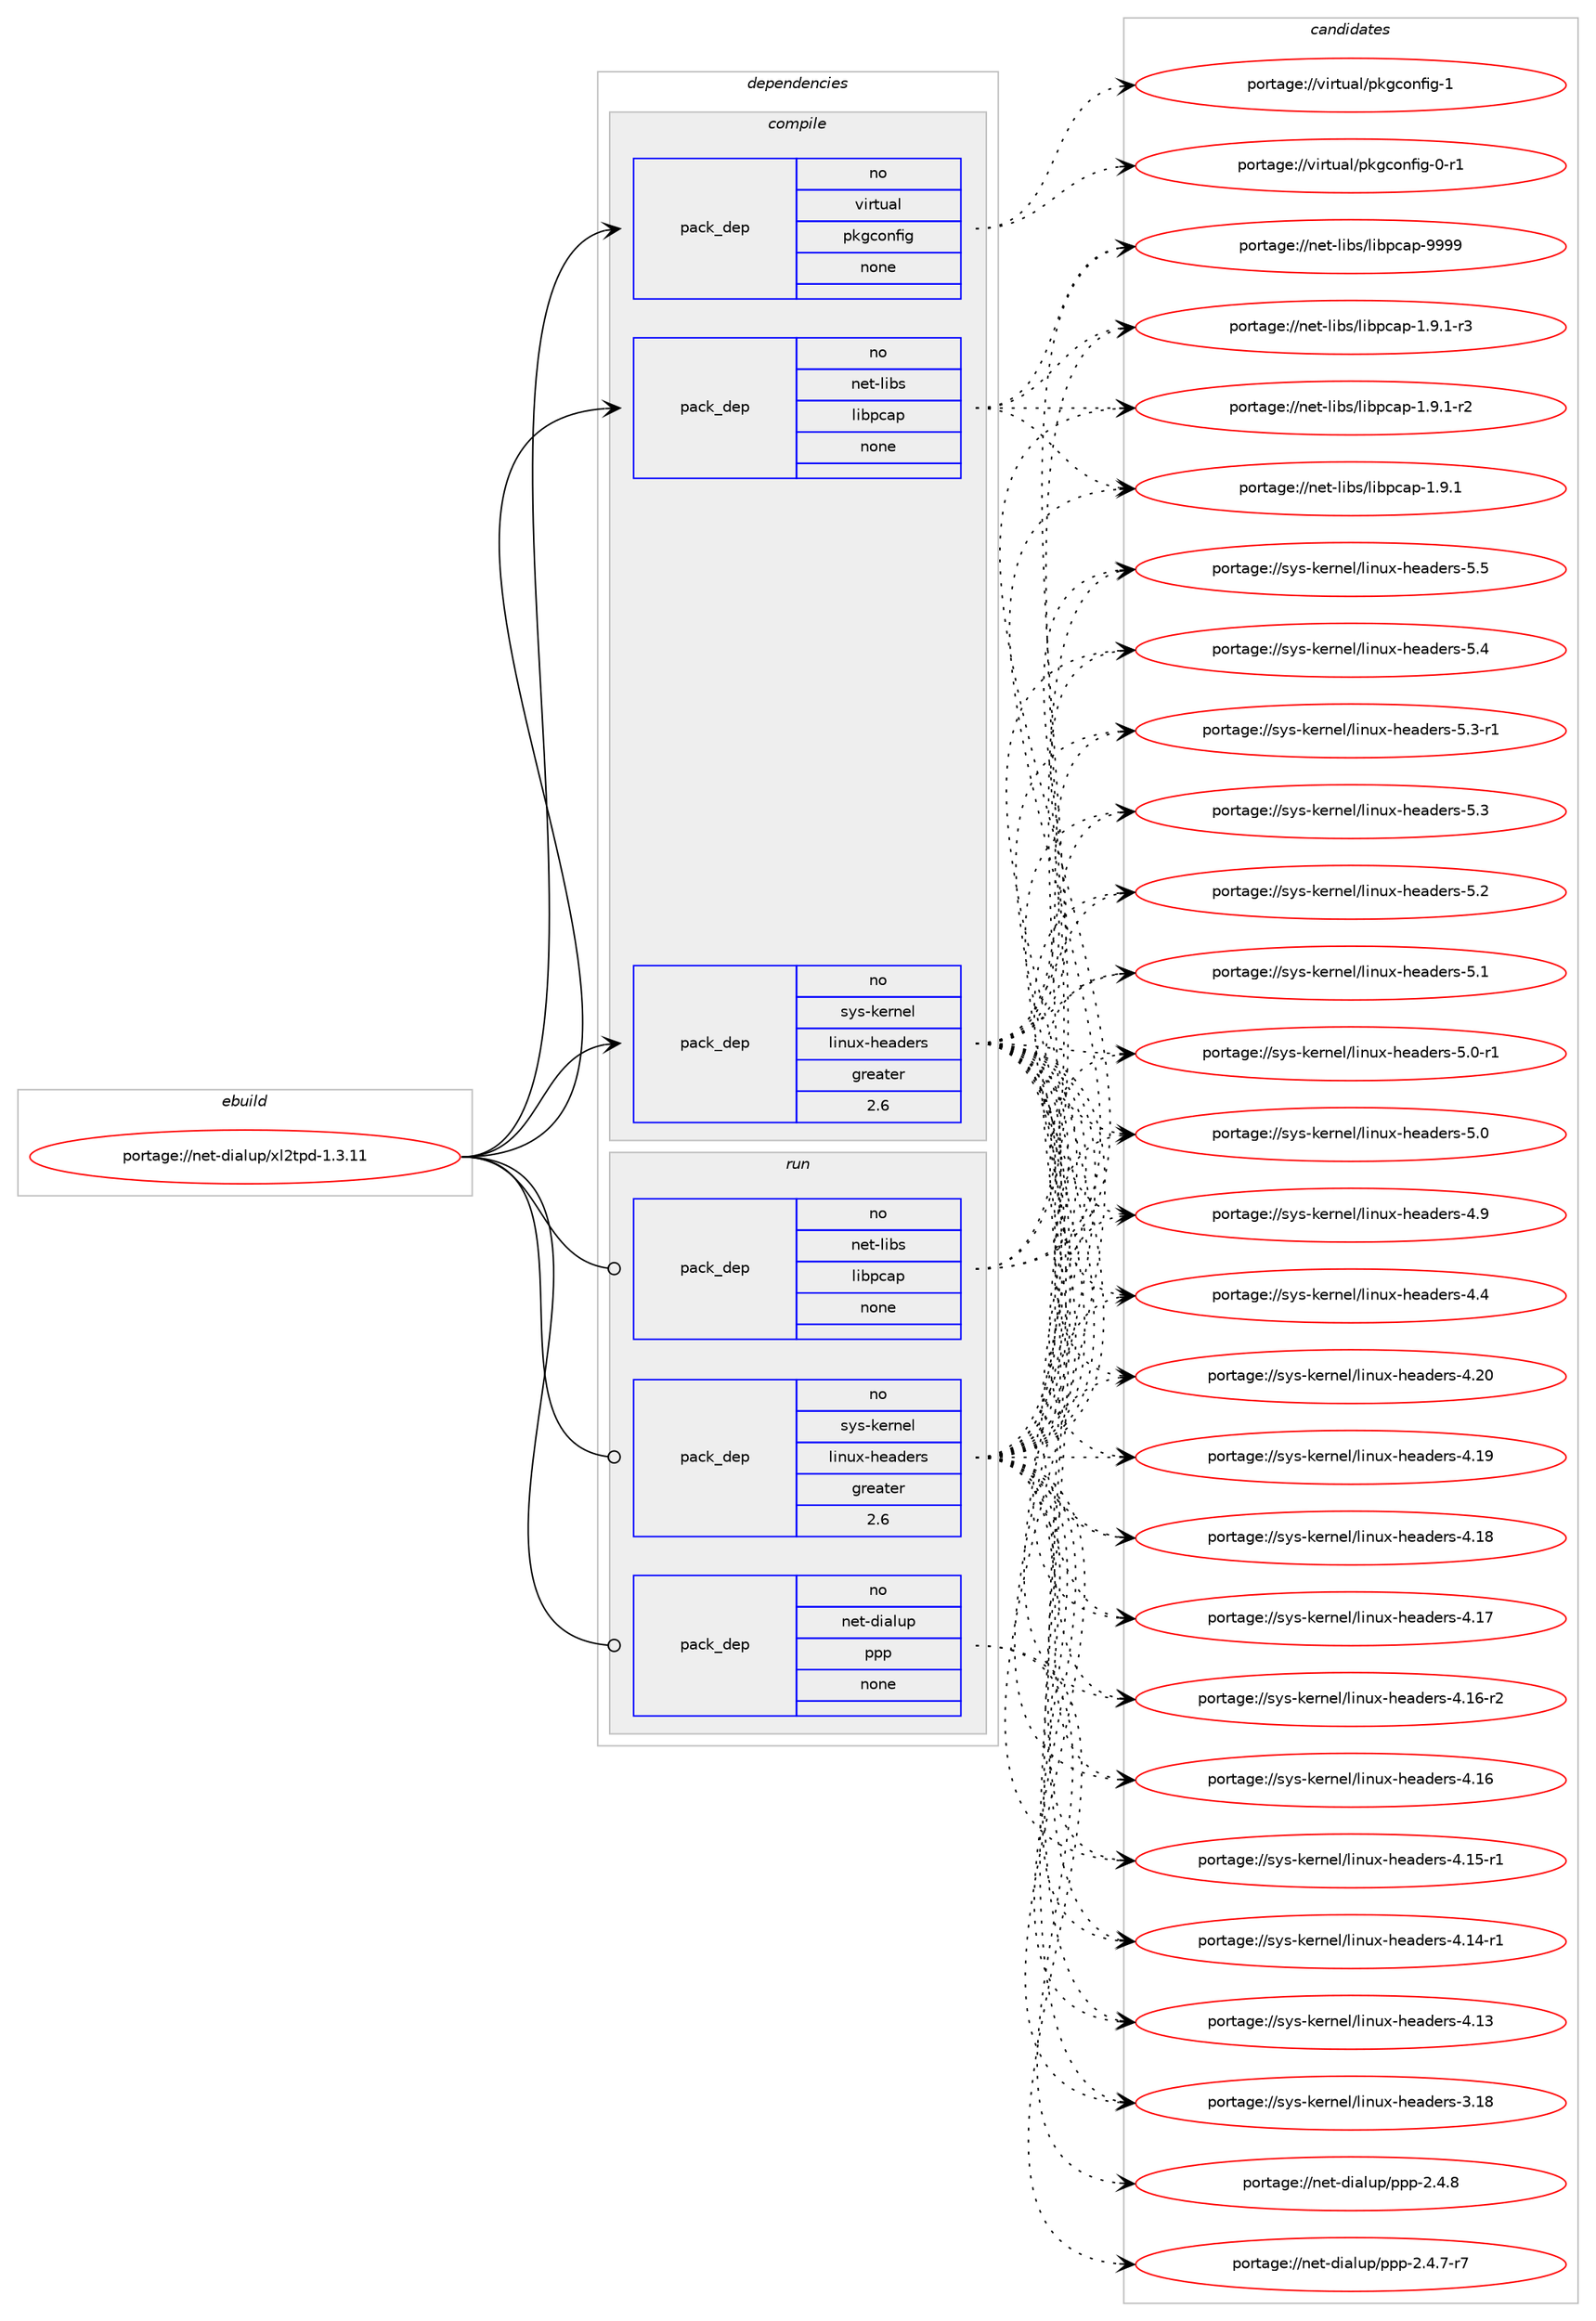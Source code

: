 digraph prolog {

# *************
# Graph options
# *************

newrank=true;
concentrate=true;
compound=true;
graph [rankdir=LR,fontname=Helvetica,fontsize=10,ranksep=1.5];#, ranksep=2.5, nodesep=0.2];
edge  [arrowhead=vee];
node  [fontname=Helvetica,fontsize=10];

# **********
# The ebuild
# **********

subgraph cluster_leftcol {
color=gray;
rank=same;
label=<<i>ebuild</i>>;
id [label="portage://net-dialup/xl2tpd-1.3.11", color=red, width=4, href="../net-dialup/xl2tpd-1.3.11.svg"];
}

# ****************
# The dependencies
# ****************

subgraph cluster_midcol {
color=gray;
label=<<i>dependencies</i>>;
subgraph cluster_compile {
fillcolor="#eeeeee";
style=filled;
label=<<i>compile</i>>;
subgraph pack50593 {
dependency65324 [label=<<TABLE BORDER="0" CELLBORDER="1" CELLSPACING="0" CELLPADDING="4" WIDTH="220"><TR><TD ROWSPAN="6" CELLPADDING="30">pack_dep</TD></TR><TR><TD WIDTH="110">no</TD></TR><TR><TD>net-libs</TD></TR><TR><TD>libpcap</TD></TR><TR><TD>none</TD></TR><TR><TD></TD></TR></TABLE>>, shape=none, color=blue];
}
id:e -> dependency65324:w [weight=20,style="solid",arrowhead="vee"];
subgraph pack50594 {
dependency65325 [label=<<TABLE BORDER="0" CELLBORDER="1" CELLSPACING="0" CELLPADDING="4" WIDTH="220"><TR><TD ROWSPAN="6" CELLPADDING="30">pack_dep</TD></TR><TR><TD WIDTH="110">no</TD></TR><TR><TD>sys-kernel</TD></TR><TR><TD>linux-headers</TD></TR><TR><TD>greater</TD></TR><TR><TD>2.6</TD></TR></TABLE>>, shape=none, color=blue];
}
id:e -> dependency65325:w [weight=20,style="solid",arrowhead="vee"];
subgraph pack50595 {
dependency65326 [label=<<TABLE BORDER="0" CELLBORDER="1" CELLSPACING="0" CELLPADDING="4" WIDTH="220"><TR><TD ROWSPAN="6" CELLPADDING="30">pack_dep</TD></TR><TR><TD WIDTH="110">no</TD></TR><TR><TD>virtual</TD></TR><TR><TD>pkgconfig</TD></TR><TR><TD>none</TD></TR><TR><TD></TD></TR></TABLE>>, shape=none, color=blue];
}
id:e -> dependency65326:w [weight=20,style="solid",arrowhead="vee"];
}
subgraph cluster_compileandrun {
fillcolor="#eeeeee";
style=filled;
label=<<i>compile and run</i>>;
}
subgraph cluster_run {
fillcolor="#eeeeee";
style=filled;
label=<<i>run</i>>;
subgraph pack50596 {
dependency65327 [label=<<TABLE BORDER="0" CELLBORDER="1" CELLSPACING="0" CELLPADDING="4" WIDTH="220"><TR><TD ROWSPAN="6" CELLPADDING="30">pack_dep</TD></TR><TR><TD WIDTH="110">no</TD></TR><TR><TD>net-dialup</TD></TR><TR><TD>ppp</TD></TR><TR><TD>none</TD></TR><TR><TD></TD></TR></TABLE>>, shape=none, color=blue];
}
id:e -> dependency65327:w [weight=20,style="solid",arrowhead="odot"];
subgraph pack50597 {
dependency65328 [label=<<TABLE BORDER="0" CELLBORDER="1" CELLSPACING="0" CELLPADDING="4" WIDTH="220"><TR><TD ROWSPAN="6" CELLPADDING="30">pack_dep</TD></TR><TR><TD WIDTH="110">no</TD></TR><TR><TD>net-libs</TD></TR><TR><TD>libpcap</TD></TR><TR><TD>none</TD></TR><TR><TD></TD></TR></TABLE>>, shape=none, color=blue];
}
id:e -> dependency65328:w [weight=20,style="solid",arrowhead="odot"];
subgraph pack50598 {
dependency65329 [label=<<TABLE BORDER="0" CELLBORDER="1" CELLSPACING="0" CELLPADDING="4" WIDTH="220"><TR><TD ROWSPAN="6" CELLPADDING="30">pack_dep</TD></TR><TR><TD WIDTH="110">no</TD></TR><TR><TD>sys-kernel</TD></TR><TR><TD>linux-headers</TD></TR><TR><TD>greater</TD></TR><TR><TD>2.6</TD></TR></TABLE>>, shape=none, color=blue];
}
id:e -> dependency65329:w [weight=20,style="solid",arrowhead="odot"];
}
}

# **************
# The candidates
# **************

subgraph cluster_choices {
rank=same;
color=gray;
label=<<i>candidates</i>>;

subgraph choice50593 {
color=black;
nodesep=1;
choice1101011164510810598115471081059811299971124557575757 [label="portage://net-libs/libpcap-9999", color=red, width=4,href="../net-libs/libpcap-9999.svg"];
choice1101011164510810598115471081059811299971124549465746494511451 [label="portage://net-libs/libpcap-1.9.1-r3", color=red, width=4,href="../net-libs/libpcap-1.9.1-r3.svg"];
choice1101011164510810598115471081059811299971124549465746494511450 [label="portage://net-libs/libpcap-1.9.1-r2", color=red, width=4,href="../net-libs/libpcap-1.9.1-r2.svg"];
choice110101116451081059811547108105981129997112454946574649 [label="portage://net-libs/libpcap-1.9.1", color=red, width=4,href="../net-libs/libpcap-1.9.1.svg"];
dependency65324:e -> choice1101011164510810598115471081059811299971124557575757:w [style=dotted,weight="100"];
dependency65324:e -> choice1101011164510810598115471081059811299971124549465746494511451:w [style=dotted,weight="100"];
dependency65324:e -> choice1101011164510810598115471081059811299971124549465746494511450:w [style=dotted,weight="100"];
dependency65324:e -> choice110101116451081059811547108105981129997112454946574649:w [style=dotted,weight="100"];
}
subgraph choice50594 {
color=black;
nodesep=1;
choice1151211154510710111411010110847108105110117120451041019710010111411545534653 [label="portage://sys-kernel/linux-headers-5.5", color=red, width=4,href="../sys-kernel/linux-headers-5.5.svg"];
choice1151211154510710111411010110847108105110117120451041019710010111411545534652 [label="portage://sys-kernel/linux-headers-5.4", color=red, width=4,href="../sys-kernel/linux-headers-5.4.svg"];
choice11512111545107101114110101108471081051101171204510410197100101114115455346514511449 [label="portage://sys-kernel/linux-headers-5.3-r1", color=red, width=4,href="../sys-kernel/linux-headers-5.3-r1.svg"];
choice1151211154510710111411010110847108105110117120451041019710010111411545534651 [label="portage://sys-kernel/linux-headers-5.3", color=red, width=4,href="../sys-kernel/linux-headers-5.3.svg"];
choice1151211154510710111411010110847108105110117120451041019710010111411545534650 [label="portage://sys-kernel/linux-headers-5.2", color=red, width=4,href="../sys-kernel/linux-headers-5.2.svg"];
choice1151211154510710111411010110847108105110117120451041019710010111411545534649 [label="portage://sys-kernel/linux-headers-5.1", color=red, width=4,href="../sys-kernel/linux-headers-5.1.svg"];
choice11512111545107101114110101108471081051101171204510410197100101114115455346484511449 [label="portage://sys-kernel/linux-headers-5.0-r1", color=red, width=4,href="../sys-kernel/linux-headers-5.0-r1.svg"];
choice1151211154510710111411010110847108105110117120451041019710010111411545534648 [label="portage://sys-kernel/linux-headers-5.0", color=red, width=4,href="../sys-kernel/linux-headers-5.0.svg"];
choice1151211154510710111411010110847108105110117120451041019710010111411545524657 [label="portage://sys-kernel/linux-headers-4.9", color=red, width=4,href="../sys-kernel/linux-headers-4.9.svg"];
choice1151211154510710111411010110847108105110117120451041019710010111411545524652 [label="portage://sys-kernel/linux-headers-4.4", color=red, width=4,href="../sys-kernel/linux-headers-4.4.svg"];
choice115121115451071011141101011084710810511011712045104101971001011141154552465048 [label="portage://sys-kernel/linux-headers-4.20", color=red, width=4,href="../sys-kernel/linux-headers-4.20.svg"];
choice115121115451071011141101011084710810511011712045104101971001011141154552464957 [label="portage://sys-kernel/linux-headers-4.19", color=red, width=4,href="../sys-kernel/linux-headers-4.19.svg"];
choice115121115451071011141101011084710810511011712045104101971001011141154552464956 [label="portage://sys-kernel/linux-headers-4.18", color=red, width=4,href="../sys-kernel/linux-headers-4.18.svg"];
choice115121115451071011141101011084710810511011712045104101971001011141154552464955 [label="portage://sys-kernel/linux-headers-4.17", color=red, width=4,href="../sys-kernel/linux-headers-4.17.svg"];
choice1151211154510710111411010110847108105110117120451041019710010111411545524649544511450 [label="portage://sys-kernel/linux-headers-4.16-r2", color=red, width=4,href="../sys-kernel/linux-headers-4.16-r2.svg"];
choice115121115451071011141101011084710810511011712045104101971001011141154552464954 [label="portage://sys-kernel/linux-headers-4.16", color=red, width=4,href="../sys-kernel/linux-headers-4.16.svg"];
choice1151211154510710111411010110847108105110117120451041019710010111411545524649534511449 [label="portage://sys-kernel/linux-headers-4.15-r1", color=red, width=4,href="../sys-kernel/linux-headers-4.15-r1.svg"];
choice1151211154510710111411010110847108105110117120451041019710010111411545524649524511449 [label="portage://sys-kernel/linux-headers-4.14-r1", color=red, width=4,href="../sys-kernel/linux-headers-4.14-r1.svg"];
choice115121115451071011141101011084710810511011712045104101971001011141154552464951 [label="portage://sys-kernel/linux-headers-4.13", color=red, width=4,href="../sys-kernel/linux-headers-4.13.svg"];
choice115121115451071011141101011084710810511011712045104101971001011141154551464956 [label="portage://sys-kernel/linux-headers-3.18", color=red, width=4,href="../sys-kernel/linux-headers-3.18.svg"];
dependency65325:e -> choice1151211154510710111411010110847108105110117120451041019710010111411545534653:w [style=dotted,weight="100"];
dependency65325:e -> choice1151211154510710111411010110847108105110117120451041019710010111411545534652:w [style=dotted,weight="100"];
dependency65325:e -> choice11512111545107101114110101108471081051101171204510410197100101114115455346514511449:w [style=dotted,weight="100"];
dependency65325:e -> choice1151211154510710111411010110847108105110117120451041019710010111411545534651:w [style=dotted,weight="100"];
dependency65325:e -> choice1151211154510710111411010110847108105110117120451041019710010111411545534650:w [style=dotted,weight="100"];
dependency65325:e -> choice1151211154510710111411010110847108105110117120451041019710010111411545534649:w [style=dotted,weight="100"];
dependency65325:e -> choice11512111545107101114110101108471081051101171204510410197100101114115455346484511449:w [style=dotted,weight="100"];
dependency65325:e -> choice1151211154510710111411010110847108105110117120451041019710010111411545534648:w [style=dotted,weight="100"];
dependency65325:e -> choice1151211154510710111411010110847108105110117120451041019710010111411545524657:w [style=dotted,weight="100"];
dependency65325:e -> choice1151211154510710111411010110847108105110117120451041019710010111411545524652:w [style=dotted,weight="100"];
dependency65325:e -> choice115121115451071011141101011084710810511011712045104101971001011141154552465048:w [style=dotted,weight="100"];
dependency65325:e -> choice115121115451071011141101011084710810511011712045104101971001011141154552464957:w [style=dotted,weight="100"];
dependency65325:e -> choice115121115451071011141101011084710810511011712045104101971001011141154552464956:w [style=dotted,weight="100"];
dependency65325:e -> choice115121115451071011141101011084710810511011712045104101971001011141154552464955:w [style=dotted,weight="100"];
dependency65325:e -> choice1151211154510710111411010110847108105110117120451041019710010111411545524649544511450:w [style=dotted,weight="100"];
dependency65325:e -> choice115121115451071011141101011084710810511011712045104101971001011141154552464954:w [style=dotted,weight="100"];
dependency65325:e -> choice1151211154510710111411010110847108105110117120451041019710010111411545524649534511449:w [style=dotted,weight="100"];
dependency65325:e -> choice1151211154510710111411010110847108105110117120451041019710010111411545524649524511449:w [style=dotted,weight="100"];
dependency65325:e -> choice115121115451071011141101011084710810511011712045104101971001011141154552464951:w [style=dotted,weight="100"];
dependency65325:e -> choice115121115451071011141101011084710810511011712045104101971001011141154551464956:w [style=dotted,weight="100"];
}
subgraph choice50595 {
color=black;
nodesep=1;
choice1181051141161179710847112107103991111101021051034549 [label="portage://virtual/pkgconfig-1", color=red, width=4,href="../virtual/pkgconfig-1.svg"];
choice11810511411611797108471121071039911111010210510345484511449 [label="portage://virtual/pkgconfig-0-r1", color=red, width=4,href="../virtual/pkgconfig-0-r1.svg"];
dependency65326:e -> choice1181051141161179710847112107103991111101021051034549:w [style=dotted,weight="100"];
dependency65326:e -> choice11810511411611797108471121071039911111010210510345484511449:w [style=dotted,weight="100"];
}
subgraph choice50596 {
color=black;
nodesep=1;
choice110101116451001059710811711247112112112455046524656 [label="portage://net-dialup/ppp-2.4.8", color=red, width=4,href="../net-dialup/ppp-2.4.8.svg"];
choice1101011164510010597108117112471121121124550465246554511455 [label="portage://net-dialup/ppp-2.4.7-r7", color=red, width=4,href="../net-dialup/ppp-2.4.7-r7.svg"];
dependency65327:e -> choice110101116451001059710811711247112112112455046524656:w [style=dotted,weight="100"];
dependency65327:e -> choice1101011164510010597108117112471121121124550465246554511455:w [style=dotted,weight="100"];
}
subgraph choice50597 {
color=black;
nodesep=1;
choice1101011164510810598115471081059811299971124557575757 [label="portage://net-libs/libpcap-9999", color=red, width=4,href="../net-libs/libpcap-9999.svg"];
choice1101011164510810598115471081059811299971124549465746494511451 [label="portage://net-libs/libpcap-1.9.1-r3", color=red, width=4,href="../net-libs/libpcap-1.9.1-r3.svg"];
choice1101011164510810598115471081059811299971124549465746494511450 [label="portage://net-libs/libpcap-1.9.1-r2", color=red, width=4,href="../net-libs/libpcap-1.9.1-r2.svg"];
choice110101116451081059811547108105981129997112454946574649 [label="portage://net-libs/libpcap-1.9.1", color=red, width=4,href="../net-libs/libpcap-1.9.1.svg"];
dependency65328:e -> choice1101011164510810598115471081059811299971124557575757:w [style=dotted,weight="100"];
dependency65328:e -> choice1101011164510810598115471081059811299971124549465746494511451:w [style=dotted,weight="100"];
dependency65328:e -> choice1101011164510810598115471081059811299971124549465746494511450:w [style=dotted,weight="100"];
dependency65328:e -> choice110101116451081059811547108105981129997112454946574649:w [style=dotted,weight="100"];
}
subgraph choice50598 {
color=black;
nodesep=1;
choice1151211154510710111411010110847108105110117120451041019710010111411545534653 [label="portage://sys-kernel/linux-headers-5.5", color=red, width=4,href="../sys-kernel/linux-headers-5.5.svg"];
choice1151211154510710111411010110847108105110117120451041019710010111411545534652 [label="portage://sys-kernel/linux-headers-5.4", color=red, width=4,href="../sys-kernel/linux-headers-5.4.svg"];
choice11512111545107101114110101108471081051101171204510410197100101114115455346514511449 [label="portage://sys-kernel/linux-headers-5.3-r1", color=red, width=4,href="../sys-kernel/linux-headers-5.3-r1.svg"];
choice1151211154510710111411010110847108105110117120451041019710010111411545534651 [label="portage://sys-kernel/linux-headers-5.3", color=red, width=4,href="../sys-kernel/linux-headers-5.3.svg"];
choice1151211154510710111411010110847108105110117120451041019710010111411545534650 [label="portage://sys-kernel/linux-headers-5.2", color=red, width=4,href="../sys-kernel/linux-headers-5.2.svg"];
choice1151211154510710111411010110847108105110117120451041019710010111411545534649 [label="portage://sys-kernel/linux-headers-5.1", color=red, width=4,href="../sys-kernel/linux-headers-5.1.svg"];
choice11512111545107101114110101108471081051101171204510410197100101114115455346484511449 [label="portage://sys-kernel/linux-headers-5.0-r1", color=red, width=4,href="../sys-kernel/linux-headers-5.0-r1.svg"];
choice1151211154510710111411010110847108105110117120451041019710010111411545534648 [label="portage://sys-kernel/linux-headers-5.0", color=red, width=4,href="../sys-kernel/linux-headers-5.0.svg"];
choice1151211154510710111411010110847108105110117120451041019710010111411545524657 [label="portage://sys-kernel/linux-headers-4.9", color=red, width=4,href="../sys-kernel/linux-headers-4.9.svg"];
choice1151211154510710111411010110847108105110117120451041019710010111411545524652 [label="portage://sys-kernel/linux-headers-4.4", color=red, width=4,href="../sys-kernel/linux-headers-4.4.svg"];
choice115121115451071011141101011084710810511011712045104101971001011141154552465048 [label="portage://sys-kernel/linux-headers-4.20", color=red, width=4,href="../sys-kernel/linux-headers-4.20.svg"];
choice115121115451071011141101011084710810511011712045104101971001011141154552464957 [label="portage://sys-kernel/linux-headers-4.19", color=red, width=4,href="../sys-kernel/linux-headers-4.19.svg"];
choice115121115451071011141101011084710810511011712045104101971001011141154552464956 [label="portage://sys-kernel/linux-headers-4.18", color=red, width=4,href="../sys-kernel/linux-headers-4.18.svg"];
choice115121115451071011141101011084710810511011712045104101971001011141154552464955 [label="portage://sys-kernel/linux-headers-4.17", color=red, width=4,href="../sys-kernel/linux-headers-4.17.svg"];
choice1151211154510710111411010110847108105110117120451041019710010111411545524649544511450 [label="portage://sys-kernel/linux-headers-4.16-r2", color=red, width=4,href="../sys-kernel/linux-headers-4.16-r2.svg"];
choice115121115451071011141101011084710810511011712045104101971001011141154552464954 [label="portage://sys-kernel/linux-headers-4.16", color=red, width=4,href="../sys-kernel/linux-headers-4.16.svg"];
choice1151211154510710111411010110847108105110117120451041019710010111411545524649534511449 [label="portage://sys-kernel/linux-headers-4.15-r1", color=red, width=4,href="../sys-kernel/linux-headers-4.15-r1.svg"];
choice1151211154510710111411010110847108105110117120451041019710010111411545524649524511449 [label="portage://sys-kernel/linux-headers-4.14-r1", color=red, width=4,href="../sys-kernel/linux-headers-4.14-r1.svg"];
choice115121115451071011141101011084710810511011712045104101971001011141154552464951 [label="portage://sys-kernel/linux-headers-4.13", color=red, width=4,href="../sys-kernel/linux-headers-4.13.svg"];
choice115121115451071011141101011084710810511011712045104101971001011141154551464956 [label="portage://sys-kernel/linux-headers-3.18", color=red, width=4,href="../sys-kernel/linux-headers-3.18.svg"];
dependency65329:e -> choice1151211154510710111411010110847108105110117120451041019710010111411545534653:w [style=dotted,weight="100"];
dependency65329:e -> choice1151211154510710111411010110847108105110117120451041019710010111411545534652:w [style=dotted,weight="100"];
dependency65329:e -> choice11512111545107101114110101108471081051101171204510410197100101114115455346514511449:w [style=dotted,weight="100"];
dependency65329:e -> choice1151211154510710111411010110847108105110117120451041019710010111411545534651:w [style=dotted,weight="100"];
dependency65329:e -> choice1151211154510710111411010110847108105110117120451041019710010111411545534650:w [style=dotted,weight="100"];
dependency65329:e -> choice1151211154510710111411010110847108105110117120451041019710010111411545534649:w [style=dotted,weight="100"];
dependency65329:e -> choice11512111545107101114110101108471081051101171204510410197100101114115455346484511449:w [style=dotted,weight="100"];
dependency65329:e -> choice1151211154510710111411010110847108105110117120451041019710010111411545534648:w [style=dotted,weight="100"];
dependency65329:e -> choice1151211154510710111411010110847108105110117120451041019710010111411545524657:w [style=dotted,weight="100"];
dependency65329:e -> choice1151211154510710111411010110847108105110117120451041019710010111411545524652:w [style=dotted,weight="100"];
dependency65329:e -> choice115121115451071011141101011084710810511011712045104101971001011141154552465048:w [style=dotted,weight="100"];
dependency65329:e -> choice115121115451071011141101011084710810511011712045104101971001011141154552464957:w [style=dotted,weight="100"];
dependency65329:e -> choice115121115451071011141101011084710810511011712045104101971001011141154552464956:w [style=dotted,weight="100"];
dependency65329:e -> choice115121115451071011141101011084710810511011712045104101971001011141154552464955:w [style=dotted,weight="100"];
dependency65329:e -> choice1151211154510710111411010110847108105110117120451041019710010111411545524649544511450:w [style=dotted,weight="100"];
dependency65329:e -> choice115121115451071011141101011084710810511011712045104101971001011141154552464954:w [style=dotted,weight="100"];
dependency65329:e -> choice1151211154510710111411010110847108105110117120451041019710010111411545524649534511449:w [style=dotted,weight="100"];
dependency65329:e -> choice1151211154510710111411010110847108105110117120451041019710010111411545524649524511449:w [style=dotted,weight="100"];
dependency65329:e -> choice115121115451071011141101011084710810511011712045104101971001011141154552464951:w [style=dotted,weight="100"];
dependency65329:e -> choice115121115451071011141101011084710810511011712045104101971001011141154551464956:w [style=dotted,weight="100"];
}
}

}
